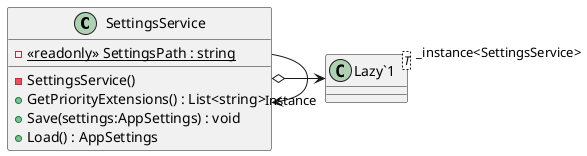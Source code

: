 @startuml
class SettingsService {
    - {static} <<readonly>> SettingsPath : string
    - SettingsService()
    + GetPriorityExtensions() : List<string>
    + Save(settings:AppSettings) : void
    + Load() : AppSettings
}
class "Lazy`1"<T> {
}
SettingsService o-> "_instance<SettingsService>" "Lazy`1"
SettingsService --> "Instance" SettingsService
@enduml
